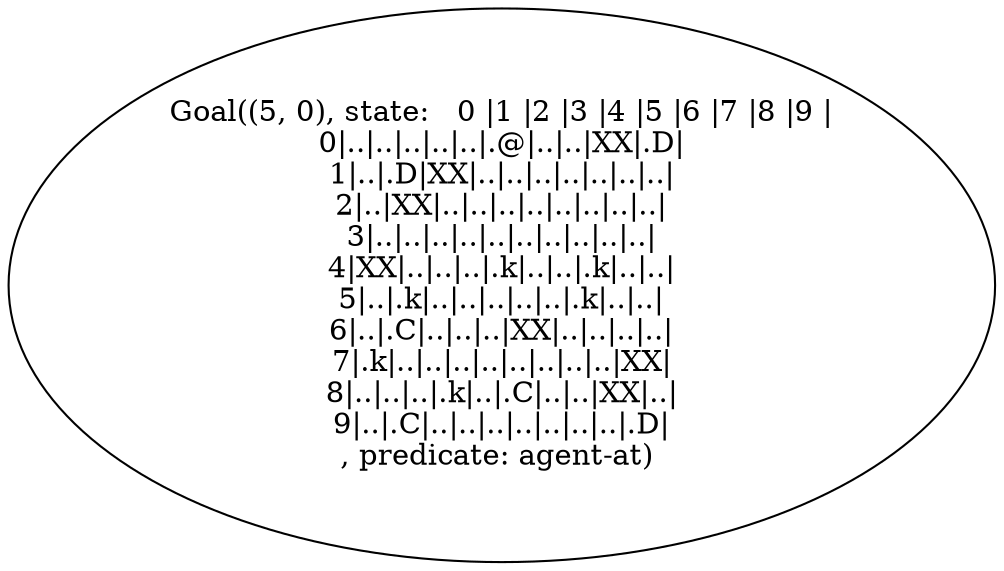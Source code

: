 digraph
{
  Goal1 [label="Goal((5, 0), state:   0 |1 |2 |3 |4 |5 |6 |7 |8 |9 |
0|..|..|..|..|..|.@|..|..|XX|.D|
1|..|.D|XX|..|..|..|..|..|..|..|
2|..|XX|..|..|..|..|..|..|..|..|
3|..|..|..|..|..|..|..|..|..|..|
4|XX|..|..|..|.k|..|..|.k|..|..|
5|..|.k|..|..|..|..|..|.k|..|..|
6|..|.C|..|..|..|XX|..|..|..|..|
7|.k|..|..|..|..|..|..|..|..|XX|
8|..|..|..|.k|..|.C|..|..|XX|..|
9|..|.C|..|..|..|..|..|..|..|.D|
, predicate: agent-at) "]


}
